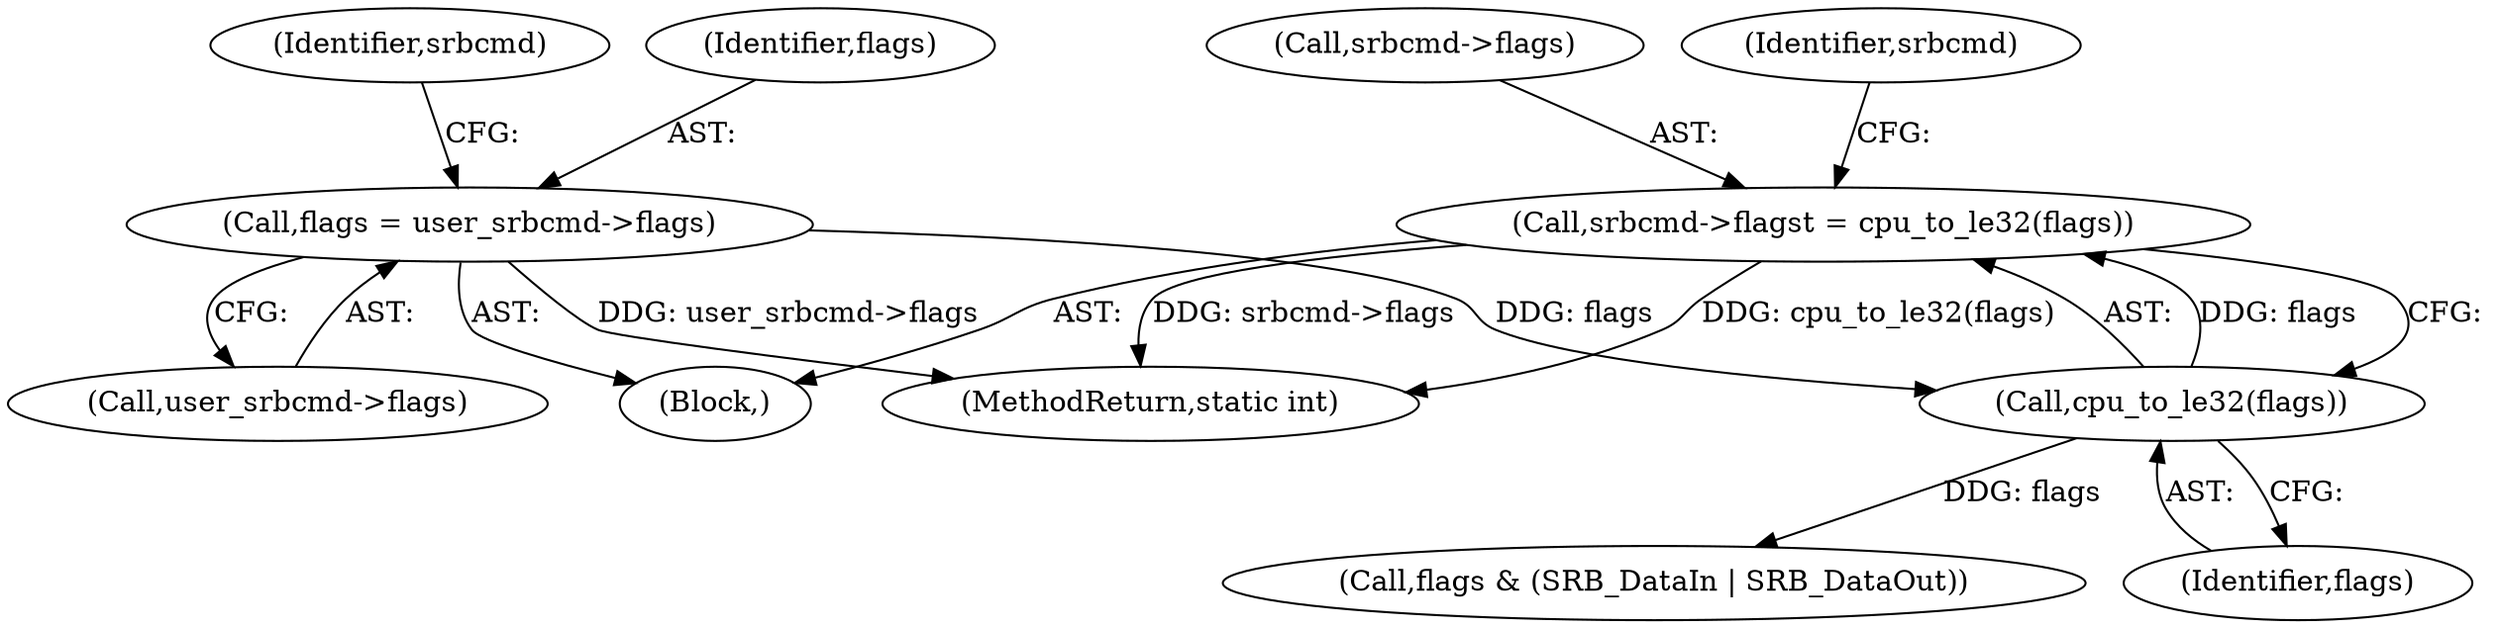 digraph "0_linux_b4789b8e6be3151a955ade74872822f30e8cd914@pointer" {
"1000317" [label="(Call,srbcmd->flags\t = cpu_to_le32(flags))"];
"1000321" [label="(Call,cpu_to_le32(flags))"];
"1000274" [label="(Call,flags = user_srbcmd->flags)"];
"1000318" [label="(Call,srbcmd->flags)"];
"1000276" [label="(Call,user_srbcmd->flags)"];
"1000281" [label="(Identifier,srbcmd)"];
"1000348" [label="(Call,flags & (SRB_DataIn | SRB_DataOut))"];
"1000321" [label="(Call,cpu_to_le32(flags))"];
"1000275" [label="(Identifier,flags)"];
"1001477" [label="(MethodReturn,static int)"];
"1000322" [label="(Identifier,flags)"];
"1000317" [label="(Call,srbcmd->flags\t = cpu_to_le32(flags))"];
"1000274" [label="(Call,flags = user_srbcmd->flags)"];
"1000118" [label="(Block,)"];
"1000325" [label="(Identifier,srbcmd)"];
"1000317" -> "1000118"  [label="AST: "];
"1000317" -> "1000321"  [label="CFG: "];
"1000318" -> "1000317"  [label="AST: "];
"1000321" -> "1000317"  [label="AST: "];
"1000325" -> "1000317"  [label="CFG: "];
"1000317" -> "1001477"  [label="DDG: srbcmd->flags"];
"1000317" -> "1001477"  [label="DDG: cpu_to_le32(flags)"];
"1000321" -> "1000317"  [label="DDG: flags"];
"1000321" -> "1000322"  [label="CFG: "];
"1000322" -> "1000321"  [label="AST: "];
"1000274" -> "1000321"  [label="DDG: flags"];
"1000321" -> "1000348"  [label="DDG: flags"];
"1000274" -> "1000118"  [label="AST: "];
"1000274" -> "1000276"  [label="CFG: "];
"1000275" -> "1000274"  [label="AST: "];
"1000276" -> "1000274"  [label="AST: "];
"1000281" -> "1000274"  [label="CFG: "];
"1000274" -> "1001477"  [label="DDG: user_srbcmd->flags"];
}
